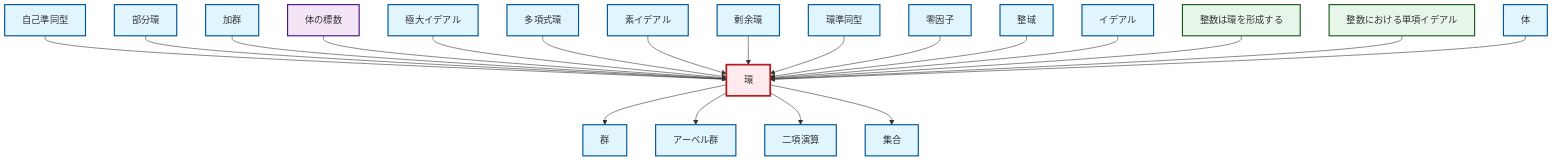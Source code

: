 graph TD
    classDef definition fill:#e1f5fe,stroke:#01579b,stroke-width:2px
    classDef theorem fill:#f3e5f5,stroke:#4a148c,stroke-width:2px
    classDef axiom fill:#fff3e0,stroke:#e65100,stroke-width:2px
    classDef example fill:#e8f5e9,stroke:#1b5e20,stroke-width:2px
    classDef current fill:#ffebee,stroke:#b71c1c,stroke-width:3px
    def-ring["環"]:::definition
    def-module["加群"]:::definition
    def-maximal-ideal["極大イデアル"]:::definition
    def-binary-operation["二項演算"]:::definition
    def-subring["部分環"]:::definition
    def-integral-domain["整域"]:::definition
    def-quotient-ring["剰余環"]:::definition
    def-endomorphism["自己準同型"]:::definition
    ex-integers-ring["整数は環を形成する"]:::example
    def-group["群"]:::definition
    def-prime-ideal["素イデアル"]:::definition
    thm-field-characteristic["体の標数"]:::theorem
    def-set["集合"]:::definition
    ex-principal-ideal["整数における単項イデアル"]:::example
    def-zero-divisor["零因子"]:::definition
    def-polynomial-ring["多項式環"]:::definition
    def-ideal["イデアル"]:::definition
    def-field["体"]:::definition
    def-abelian-group["アーベル群"]:::definition
    def-ring-homomorphism["環準同型"]:::definition
    def-ring --> def-group
    def-endomorphism --> def-ring
    def-subring --> def-ring
    def-module --> def-ring
    thm-field-characteristic --> def-ring
    def-ring --> def-abelian-group
    def-ring --> def-binary-operation
    def-maximal-ideal --> def-ring
    def-polynomial-ring --> def-ring
    def-prime-ideal --> def-ring
    def-quotient-ring --> def-ring
    def-ring-homomorphism --> def-ring
    def-zero-divisor --> def-ring
    def-integral-domain --> def-ring
    def-ideal --> def-ring
    ex-integers-ring --> def-ring
    ex-principal-ideal --> def-ring
    def-ring --> def-set
    def-field --> def-ring
    class def-ring current